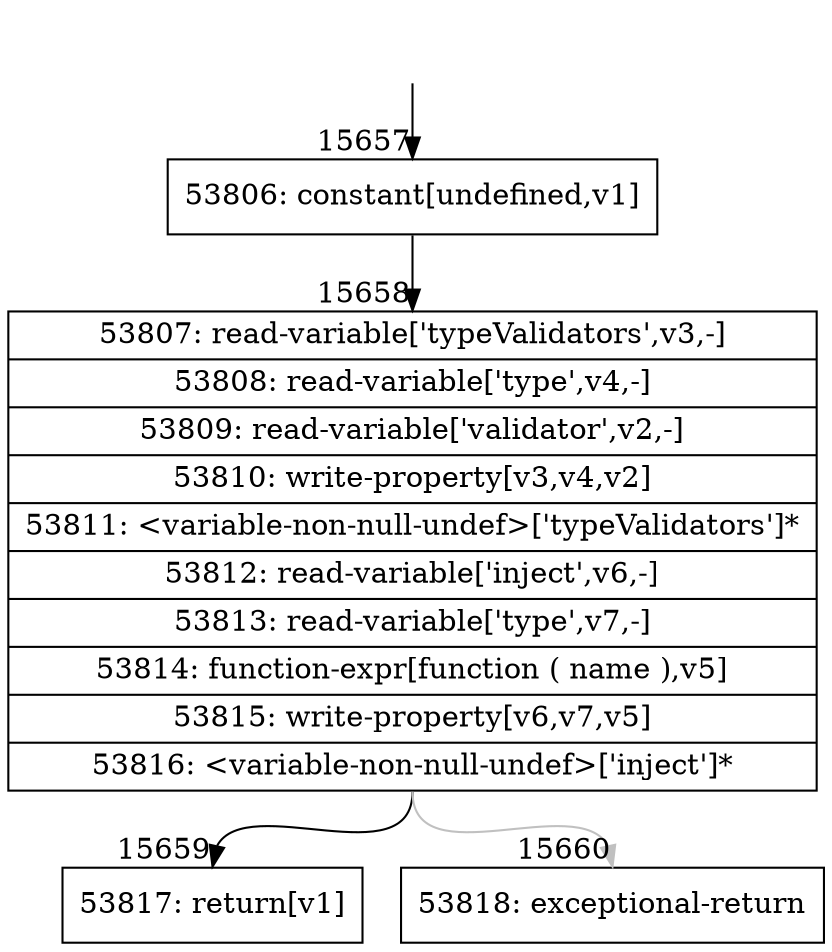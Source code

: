 digraph {
rankdir="TD"
BB_entry1330[shape=none,label=""];
BB_entry1330 -> BB15657 [tailport=s, headport=n, headlabel="    15657"]
BB15657 [shape=record label="{53806: constant[undefined,v1]}" ] 
BB15657 -> BB15658 [tailport=s, headport=n, headlabel="      15658"]
BB15658 [shape=record label="{53807: read-variable['typeValidators',v3,-]|53808: read-variable['type',v4,-]|53809: read-variable['validator',v2,-]|53810: write-property[v3,v4,v2]|53811: \<variable-non-null-undef\>['typeValidators']*|53812: read-variable['inject',v6,-]|53813: read-variable['type',v7,-]|53814: function-expr[function ( name ),v5]|53815: write-property[v6,v7,v5]|53816: \<variable-non-null-undef\>['inject']*}" ] 
BB15658 -> BB15659 [tailport=s, headport=n, headlabel="      15659"]
BB15658 -> BB15660 [tailport=s, headport=n, color=gray, headlabel="      15660"]
BB15659 [shape=record label="{53817: return[v1]}" ] 
BB15660 [shape=record label="{53818: exceptional-return}" ] 
//#$~ 28851
}
